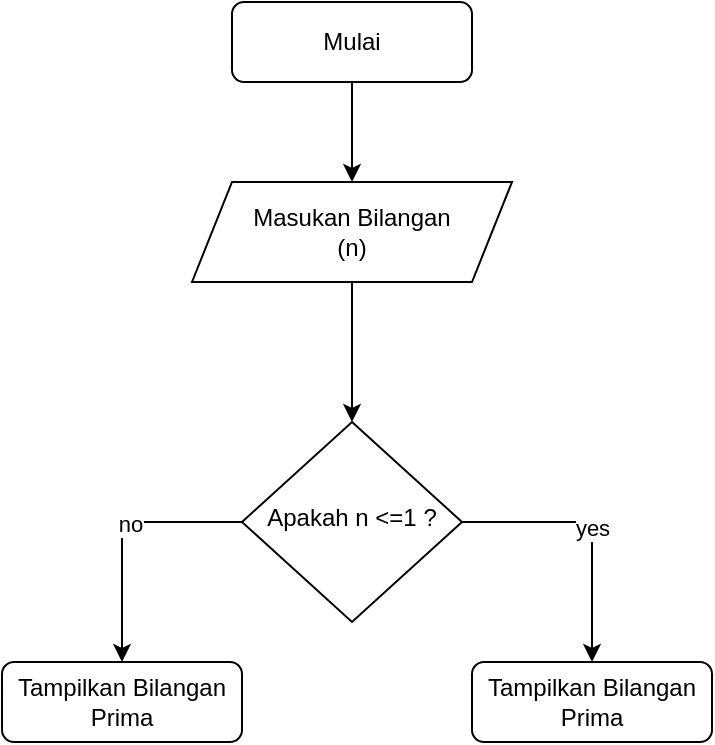 <mxfile version="21.6.5" type="google" pages="3">
  <diagram id="C5RBs43oDa-KdzZeNtuy" name="Flowchat Bilangan Prima">
    <mxGraphModel grid="1" page="1" gridSize="10" guides="1" tooltips="1" connect="1" arrows="1" fold="1" pageScale="1" pageWidth="827" pageHeight="1169" math="0" shadow="0">
      <root>
        <mxCell id="WIyWlLk6GJQsqaUBKTNV-0" />
        <mxCell id="WIyWlLk6GJQsqaUBKTNV-1" parent="WIyWlLk6GJQsqaUBKTNV-0" />
        <mxCell id="Nx_GAzk2grN4DeKZzoFs-3" value="" style="edgeStyle=orthogonalEdgeStyle;rounded=0;orthogonalLoop=1;jettySize=auto;html=1;" edge="1" parent="WIyWlLk6GJQsqaUBKTNV-1" source="WIyWlLk6GJQsqaUBKTNV-3" target="Nx_GAzk2grN4DeKZzoFs-0">
          <mxGeometry relative="1" as="geometry" />
        </mxCell>
        <mxCell id="WIyWlLk6GJQsqaUBKTNV-3" value="Mulai" style="rounded=1;whiteSpace=wrap;html=1;fontSize=12;glass=0;strokeWidth=1;shadow=0;" vertex="1" parent="WIyWlLk6GJQsqaUBKTNV-1">
          <mxGeometry x="335" y="70" width="120" height="40" as="geometry" />
        </mxCell>
        <mxCell id="Nx_GAzk2grN4DeKZzoFs-7" value="yes" style="edgeStyle=orthogonalEdgeStyle;rounded=0;orthogonalLoop=1;jettySize=auto;html=1;entryX=0.5;entryY=0;entryDx=0;entryDy=0;" edge="1" parent="WIyWlLk6GJQsqaUBKTNV-1" source="WIyWlLk6GJQsqaUBKTNV-10" target="Nx_GAzk2grN4DeKZzoFs-4">
          <mxGeometry relative="1" as="geometry" />
        </mxCell>
        <mxCell id="Nx_GAzk2grN4DeKZzoFs-8" style="edgeStyle=orthogonalEdgeStyle;rounded=0;orthogonalLoop=1;jettySize=auto;html=1;exitX=0;exitY=0.5;exitDx=0;exitDy=0;" edge="1" parent="WIyWlLk6GJQsqaUBKTNV-1" source="WIyWlLk6GJQsqaUBKTNV-10" target="WIyWlLk6GJQsqaUBKTNV-11">
          <mxGeometry relative="1" as="geometry" />
        </mxCell>
        <mxCell id="Nx_GAzk2grN4DeKZzoFs-9" value="no" style="edgeLabel;html=1;align=center;verticalAlign=middle;resizable=0;points=[];" connectable="0" vertex="1" parent="Nx_GAzk2grN4DeKZzoFs-8">
          <mxGeometry x="-0.139" y="1" relative="1" as="geometry">
            <mxPoint as="offset" />
          </mxGeometry>
        </mxCell>
        <mxCell id="WIyWlLk6GJQsqaUBKTNV-10" value="Apakah n &amp;lt;=1 ?" style="rhombus;whiteSpace=wrap;html=1;shadow=0;fontFamily=Helvetica;fontSize=12;align=center;strokeWidth=1;spacing=6;spacingTop=-4;" vertex="1" parent="WIyWlLk6GJQsqaUBKTNV-1">
          <mxGeometry x="340" y="280" width="110" height="100" as="geometry" />
        </mxCell>
        <mxCell id="WIyWlLk6GJQsqaUBKTNV-11" value="Tampilkan Bilangan Prima" style="rounded=1;whiteSpace=wrap;html=1;fontSize=12;glass=0;strokeWidth=1;shadow=0;" vertex="1" parent="WIyWlLk6GJQsqaUBKTNV-1">
          <mxGeometry x="220" y="400" width="120" height="40" as="geometry" />
        </mxCell>
        <mxCell id="Nx_GAzk2grN4DeKZzoFs-1" value="" style="edgeStyle=orthogonalEdgeStyle;rounded=0;orthogonalLoop=1;jettySize=auto;html=1;" edge="1" parent="WIyWlLk6GJQsqaUBKTNV-1" source="Nx_GAzk2grN4DeKZzoFs-0" target="WIyWlLk6GJQsqaUBKTNV-10">
          <mxGeometry relative="1" as="geometry" />
        </mxCell>
        <mxCell id="Nx_GAzk2grN4DeKZzoFs-0" value="Masukan Bilangan&lt;br&gt;(n)" style="shape=parallelogram;perimeter=parallelogramPerimeter;whiteSpace=wrap;html=1;fixedSize=1;" vertex="1" parent="WIyWlLk6GJQsqaUBKTNV-1">
          <mxGeometry x="315" y="160" width="160" height="50" as="geometry" />
        </mxCell>
        <mxCell id="Nx_GAzk2grN4DeKZzoFs-4" value="Tampilkan Bilangan Prima" style="rounded=1;whiteSpace=wrap;html=1;fontSize=12;glass=0;strokeWidth=1;shadow=0;" vertex="1" parent="WIyWlLk6GJQsqaUBKTNV-1">
          <mxGeometry x="455" y="400" width="120" height="40" as="geometry" />
        </mxCell>
      </root>
    </mxGraphModel>
  </diagram>
  <diagram id="zpjSu66UpTqeGKC7brEP" name="Bilangan Kelipatan 7">
    <mxGraphModel grid="1" page="1" gridSize="10" guides="1" tooltips="1" connect="1" arrows="1" fold="1" pageScale="1" pageWidth="850" pageHeight="1100" math="0" shadow="0">
      <root>
        <mxCell id="0" />
        <mxCell id="1" parent="0" />
        <mxCell id="Rp9eVMV7RcEC15mG7SW3-6" value="" style="edgeStyle=orthogonalEdgeStyle;rounded=0;orthogonalLoop=1;jettySize=auto;html=1;" edge="1" parent="1" source="Rp9eVMV7RcEC15mG7SW3-1" target="Rp9eVMV7RcEC15mG7SW3-4">
          <mxGeometry relative="1" as="geometry" />
        </mxCell>
        <mxCell id="Rp9eVMV7RcEC15mG7SW3-1" value="Mulai" style="rounded=1;whiteSpace=wrap;html=1;fontSize=12;glass=0;strokeWidth=1;shadow=0;" vertex="1" parent="1">
          <mxGeometry x="320" y="100" width="120" height="40" as="geometry" />
        </mxCell>
        <mxCell id="Rp9eVMV7RcEC15mG7SW3-2" value="Bukan Kelipatan 7" style="rounded=1;whiteSpace=wrap;html=1;fontSize=12;glass=0;strokeWidth=1;shadow=0;" vertex="1" parent="1">
          <mxGeometry x="440" y="430" width="120" height="40" as="geometry" />
        </mxCell>
        <mxCell id="Rp9eVMV7RcEC15mG7SW3-8" style="edgeStyle=orthogonalEdgeStyle;rounded=0;orthogonalLoop=1;jettySize=auto;html=1;entryX=0.5;entryY=0;entryDx=0;entryDy=0;" edge="1" parent="1" source="Rp9eVMV7RcEC15mG7SW3-3" target="Rp9eVMV7RcEC15mG7SW3-2">
          <mxGeometry relative="1" as="geometry" />
        </mxCell>
        <mxCell id="Rp9eVMV7RcEC15mG7SW3-11" value="no" style="edgeLabel;html=1;align=center;verticalAlign=middle;resizable=0;points=[];" connectable="0" vertex="1" parent="Rp9eVMV7RcEC15mG7SW3-8">
          <mxGeometry x="-0.175" y="-3" relative="1" as="geometry">
            <mxPoint as="offset" />
          </mxGeometry>
        </mxCell>
        <mxCell id="Rp9eVMV7RcEC15mG7SW3-9" style="edgeStyle=orthogonalEdgeStyle;rounded=0;orthogonalLoop=1;jettySize=auto;html=1;exitX=0;exitY=0.5;exitDx=0;exitDy=0;entryX=0.5;entryY=0;entryDx=0;entryDy=0;" edge="1" parent="1" source="Rp9eVMV7RcEC15mG7SW3-3" target="Rp9eVMV7RcEC15mG7SW3-5">
          <mxGeometry relative="1" as="geometry" />
        </mxCell>
        <mxCell id="Rp9eVMV7RcEC15mG7SW3-10" value="yes" style="edgeLabel;html=1;align=center;verticalAlign=middle;resizable=0;points=[];" connectable="0" vertex="1" parent="Rp9eVMV7RcEC15mG7SW3-9">
          <mxGeometry x="-0.188" y="3" relative="1" as="geometry">
            <mxPoint as="offset" />
          </mxGeometry>
        </mxCell>
        <mxCell id="Rp9eVMV7RcEC15mG7SW3-3" value="Apakah&lt;br&gt;n % 7 = 0 ?" style="rhombus;whiteSpace=wrap;html=1;" vertex="1" parent="1">
          <mxGeometry x="330" y="290" width="100" height="100" as="geometry" />
        </mxCell>
        <mxCell id="Rp9eVMV7RcEC15mG7SW3-7" value="" style="edgeStyle=orthogonalEdgeStyle;rounded=0;orthogonalLoop=1;jettySize=auto;html=1;" edge="1" parent="1" source="Rp9eVMV7RcEC15mG7SW3-4" target="Rp9eVMV7RcEC15mG7SW3-3">
          <mxGeometry relative="1" as="geometry" />
        </mxCell>
        <mxCell id="Rp9eVMV7RcEC15mG7SW3-4" value="Masukan Bilangan (n)" style="shape=parallelogram;perimeter=parallelogramPerimeter;whiteSpace=wrap;html=1;fixedSize=1;" vertex="1" parent="1">
          <mxGeometry x="305" y="190" width="150" height="60" as="geometry" />
        </mxCell>
        <mxCell id="Rp9eVMV7RcEC15mG7SW3-5" value="Kelipatan 7" style="rounded=1;whiteSpace=wrap;html=1;fontSize=12;glass=0;strokeWidth=1;shadow=0;" vertex="1" parent="1">
          <mxGeometry x="200" y="430" width="120" height="40" as="geometry" />
        </mxCell>
      </root>
    </mxGraphModel>
  </diagram>
  <diagram id="xnMx2TM89Fyv8o80u3Y1" name="Luas Trapesium">
    <mxGraphModel grid="1" page="1" gridSize="10" guides="1" tooltips="1" connect="1" arrows="1" fold="1" pageScale="1" pageWidth="850" pageHeight="1100" math="0" shadow="0">
      <root>
        <mxCell id="0" />
        <mxCell id="1" parent="0" />
        <mxCell id="XANekYiwQgxpwck0r1ci-3" value="" style="edgeStyle=orthogonalEdgeStyle;rounded=0;orthogonalLoop=1;jettySize=auto;html=1;" edge="1" parent="1" source="xO0hBXbsvLObEPZf-9cc-1" target="xO0hBXbsvLObEPZf-9cc-2">
          <mxGeometry relative="1" as="geometry" />
        </mxCell>
        <mxCell id="xO0hBXbsvLObEPZf-9cc-1" value="Mulai" style="rounded=1;whiteSpace=wrap;html=1;fontSize=12;glass=0;strokeWidth=1;shadow=0;" vertex="1" parent="1">
          <mxGeometry x="320" y="100" width="120" height="40" as="geometry" />
        </mxCell>
        <mxCell id="XANekYiwQgxpwck0r1ci-4" value="" style="edgeStyle=orthogonalEdgeStyle;rounded=0;orthogonalLoop=1;jettySize=auto;html=1;" edge="1" parent="1" source="xO0hBXbsvLObEPZf-9cc-2" target="xO0hBXbsvLObEPZf-9cc-3">
          <mxGeometry relative="1" as="geometry" />
        </mxCell>
        <mxCell id="xO0hBXbsvLObEPZf-9cc-2" value="Masukan Panjang Alas (a)" style="shape=parallelogram;perimeter=parallelogramPerimeter;whiteSpace=wrap;html=1;fixedSize=1;" vertex="1" parent="1">
          <mxGeometry x="312.5" y="170" width="135" height="60" as="geometry" />
        </mxCell>
        <mxCell id="XANekYiwQgxpwck0r1ci-5" value="" style="edgeStyle=orthogonalEdgeStyle;rounded=0;orthogonalLoop=1;jettySize=auto;html=1;" edge="1" parent="1" source="xO0hBXbsvLObEPZf-9cc-3" target="xO0hBXbsvLObEPZf-9cc-4">
          <mxGeometry relative="1" as="geometry" />
        </mxCell>
        <mxCell id="xO0hBXbsvLObEPZf-9cc-3" value="Masukan Panjang Sisi Atas (b)" style="shape=parallelogram;perimeter=parallelogramPerimeter;whiteSpace=wrap;html=1;fixedSize=1;" vertex="1" parent="1">
          <mxGeometry x="310" y="260" width="140" height="60" as="geometry" />
        </mxCell>
        <mxCell id="XANekYiwQgxpwck0r1ci-6" value="" style="edgeStyle=orthogonalEdgeStyle;rounded=0;orthogonalLoop=1;jettySize=auto;html=1;" edge="1" parent="1" source="xO0hBXbsvLObEPZf-9cc-4" target="XANekYiwQgxpwck0r1ci-1">
          <mxGeometry relative="1" as="geometry" />
        </mxCell>
        <mxCell id="xO0hBXbsvLObEPZf-9cc-4" value="Masukan Tinggi (t)" style="shape=parallelogram;perimeter=parallelogramPerimeter;whiteSpace=wrap;html=1;fixedSize=1;" vertex="1" parent="1">
          <mxGeometry x="315" y="350" width="130" height="60" as="geometry" />
        </mxCell>
        <mxCell id="XANekYiwQgxpwck0r1ci-7" value="" style="edgeStyle=orthogonalEdgeStyle;rounded=0;orthogonalLoop=1;jettySize=auto;html=1;" edge="1" parent="1" source="XANekYiwQgxpwck0r1ci-1" target="XANekYiwQgxpwck0r1ci-2">
          <mxGeometry relative="1" as="geometry" />
        </mxCell>
        <mxCell id="XANekYiwQgxpwck0r1ci-1" value="Hitung Luas = (a + b) * t / 2" style="rounded=0;whiteSpace=wrap;html=1;" vertex="1" parent="1">
          <mxGeometry x="320" y="440" width="120" height="60" as="geometry" />
        </mxCell>
        <mxCell id="XANekYiwQgxpwck0r1ci-2" value="Tampilkan Hasil" style="rounded=1;whiteSpace=wrap;html=1;fontSize=12;glass=0;strokeWidth=1;shadow=0;" vertex="1" parent="1">
          <mxGeometry x="320" y="530" width="120" height="40" as="geometry" />
        </mxCell>
      </root>
    </mxGraphModel>
  </diagram>
</mxfile>
